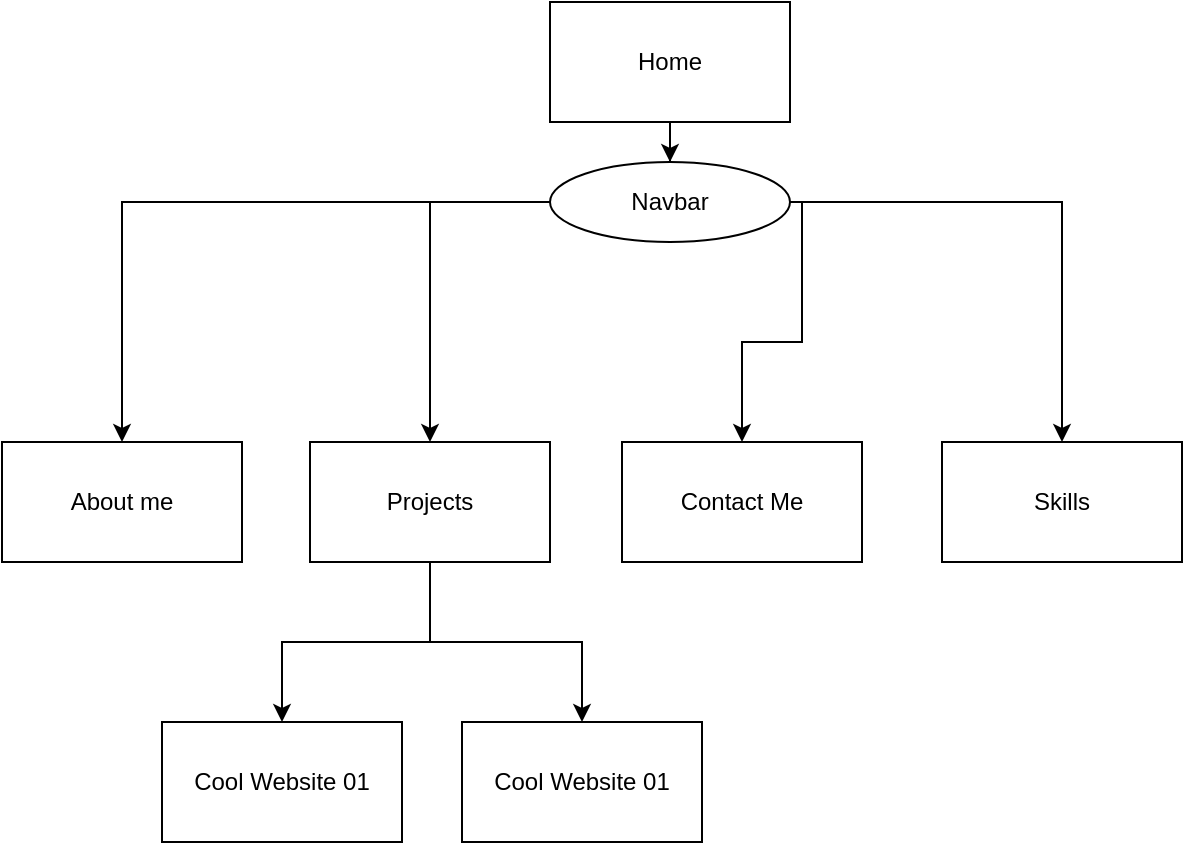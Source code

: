 <mxfile version="24.0.5" type="github">
  <diagram name="Page-1" id="x6cytCCpORNPpseuYlDI">
    <mxGraphModel dx="864" dy="830" grid="1" gridSize="10" guides="1" tooltips="1" connect="1" arrows="1" fold="1" page="1" pageScale="1" pageWidth="827" pageHeight="1169" math="0" shadow="0">
      <root>
        <mxCell id="0" />
        <mxCell id="1" parent="0" />
        <mxCell id="CqF4JPFSEOstVBrKQT4w-14" style="edgeStyle=orthogonalEdgeStyle;rounded=0;orthogonalLoop=1;jettySize=auto;html=1;" edge="1" parent="1" source="CqF4JPFSEOstVBrKQT4w-1" target="CqF4JPFSEOstVBrKQT4w-13">
          <mxGeometry relative="1" as="geometry" />
        </mxCell>
        <mxCell id="CqF4JPFSEOstVBrKQT4w-1" value="Home" style="rounded=0;whiteSpace=wrap;html=1;" vertex="1" parent="1">
          <mxGeometry x="354" y="20" width="120" height="60" as="geometry" />
        </mxCell>
        <mxCell id="CqF4JPFSEOstVBrKQT4w-2" value="About me" style="rounded=0;whiteSpace=wrap;html=1;" vertex="1" parent="1">
          <mxGeometry x="80" y="240" width="120" height="60" as="geometry" />
        </mxCell>
        <mxCell id="CqF4JPFSEOstVBrKQT4w-19" style="edgeStyle=orthogonalEdgeStyle;rounded=0;orthogonalLoop=1;jettySize=auto;html=1;" edge="1" parent="1" source="CqF4JPFSEOstVBrKQT4w-4" target="CqF4JPFSEOstVBrKQT4w-20">
          <mxGeometry relative="1" as="geometry">
            <mxPoint x="294" y="380" as="targetPoint" />
          </mxGeometry>
        </mxCell>
        <mxCell id="CqF4JPFSEOstVBrKQT4w-22" style="edgeStyle=orthogonalEdgeStyle;rounded=0;orthogonalLoop=1;jettySize=auto;html=1;entryX=0.5;entryY=0;entryDx=0;entryDy=0;" edge="1" parent="1" source="CqF4JPFSEOstVBrKQT4w-4" target="CqF4JPFSEOstVBrKQT4w-21">
          <mxGeometry relative="1" as="geometry" />
        </mxCell>
        <mxCell id="CqF4JPFSEOstVBrKQT4w-4" value="Projects" style="rounded=0;whiteSpace=wrap;html=1;" vertex="1" parent="1">
          <mxGeometry x="234" y="240" width="120" height="60" as="geometry" />
        </mxCell>
        <mxCell id="CqF4JPFSEOstVBrKQT4w-7" value="Contact Me" style="rounded=0;whiteSpace=wrap;html=1;" vertex="1" parent="1">
          <mxGeometry x="390" y="240" width="120" height="60" as="geometry" />
        </mxCell>
        <mxCell id="CqF4JPFSEOstVBrKQT4w-9" value="Skills" style="rounded=0;whiteSpace=wrap;html=1;" vertex="1" parent="1">
          <mxGeometry x="550" y="240" width="120" height="60" as="geometry" />
        </mxCell>
        <mxCell id="CqF4JPFSEOstVBrKQT4w-15" style="edgeStyle=orthogonalEdgeStyle;rounded=0;orthogonalLoop=1;jettySize=auto;html=1;" edge="1" parent="1" source="CqF4JPFSEOstVBrKQT4w-13" target="CqF4JPFSEOstVBrKQT4w-2">
          <mxGeometry relative="1" as="geometry" />
        </mxCell>
        <mxCell id="CqF4JPFSEOstVBrKQT4w-16" style="edgeStyle=orthogonalEdgeStyle;rounded=0;orthogonalLoop=1;jettySize=auto;html=1;entryX=0.5;entryY=0;entryDx=0;entryDy=0;" edge="1" parent="1" source="CqF4JPFSEOstVBrKQT4w-13" target="CqF4JPFSEOstVBrKQT4w-4">
          <mxGeometry relative="1" as="geometry">
            <Array as="points">
              <mxPoint x="294" y="120" />
            </Array>
          </mxGeometry>
        </mxCell>
        <mxCell id="CqF4JPFSEOstVBrKQT4w-17" style="edgeStyle=orthogonalEdgeStyle;rounded=0;orthogonalLoop=1;jettySize=auto;html=1;entryX=0.5;entryY=0;entryDx=0;entryDy=0;" edge="1" parent="1" source="CqF4JPFSEOstVBrKQT4w-13" target="CqF4JPFSEOstVBrKQT4w-7">
          <mxGeometry relative="1" as="geometry">
            <Array as="points">
              <mxPoint x="480" y="120" />
              <mxPoint x="480" y="190" />
              <mxPoint x="450" y="190" />
            </Array>
          </mxGeometry>
        </mxCell>
        <mxCell id="CqF4JPFSEOstVBrKQT4w-18" style="edgeStyle=orthogonalEdgeStyle;rounded=0;orthogonalLoop=1;jettySize=auto;html=1;entryX=0.5;entryY=0;entryDx=0;entryDy=0;" edge="1" parent="1" source="CqF4JPFSEOstVBrKQT4w-13" target="CqF4JPFSEOstVBrKQT4w-9">
          <mxGeometry relative="1" as="geometry" />
        </mxCell>
        <mxCell id="CqF4JPFSEOstVBrKQT4w-13" value="Navbar" style="ellipse;whiteSpace=wrap;html=1;" vertex="1" parent="1">
          <mxGeometry x="354" y="100" width="120" height="40" as="geometry" />
        </mxCell>
        <mxCell id="CqF4JPFSEOstVBrKQT4w-20" value="Cool Website 01" style="rounded=0;whiteSpace=wrap;html=1;" vertex="1" parent="1">
          <mxGeometry x="310" y="380" width="120" height="60" as="geometry" />
        </mxCell>
        <mxCell id="CqF4JPFSEOstVBrKQT4w-21" value="Cool Website 01" style="rounded=0;whiteSpace=wrap;html=1;" vertex="1" parent="1">
          <mxGeometry x="160" y="380" width="120" height="60" as="geometry" />
        </mxCell>
      </root>
    </mxGraphModel>
  </diagram>
</mxfile>
